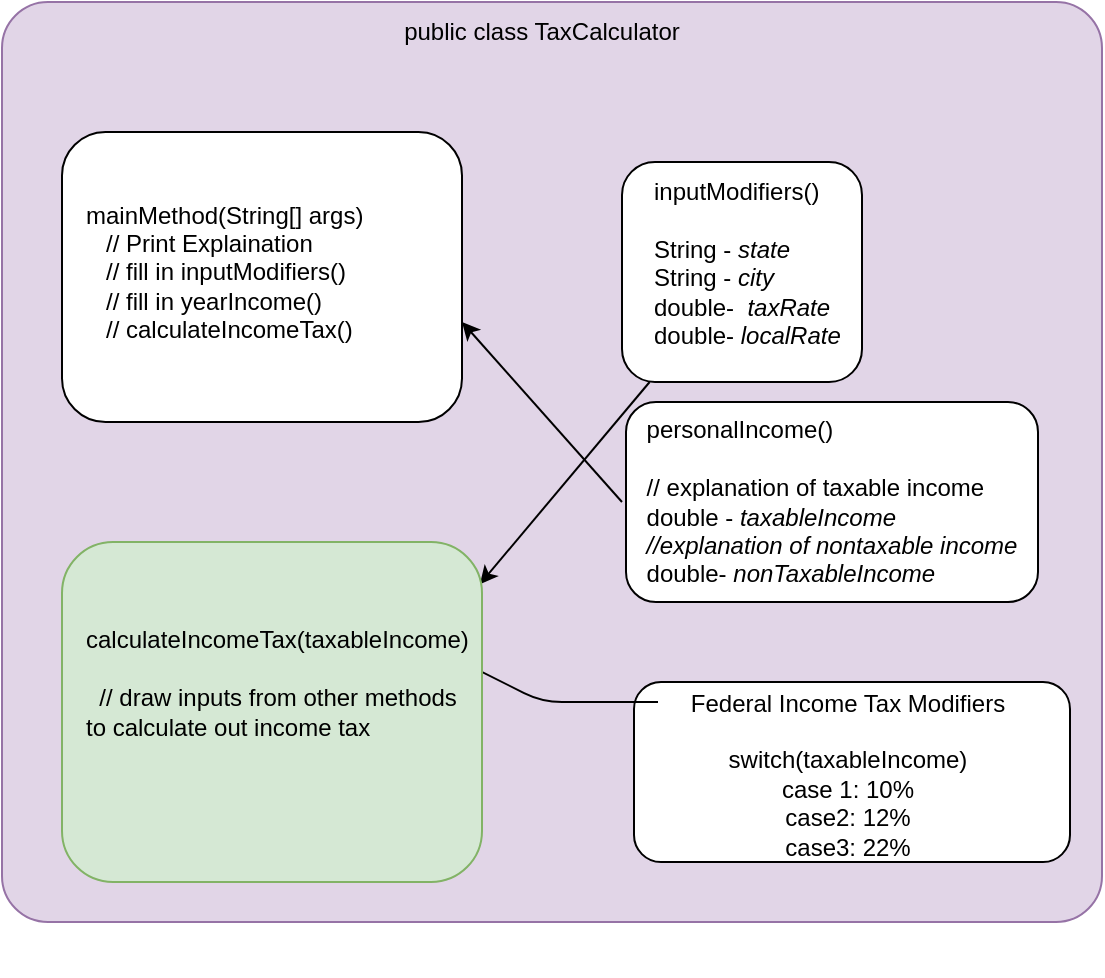 <mxfile version="14.6.0" type="github"><diagram id="C5RBs43oDa-KdzZeNtuy" name="Page-1"><mxGraphModel dx="1110" dy="795" grid="1" gridSize="10" guides="1" tooltips="1" connect="1" arrows="1" fold="1" page="1" pageScale="1" pageWidth="827" pageHeight="1169" math="0" shadow="0"><root><mxCell id="WIyWlLk6GJQsqaUBKTNV-0"/><mxCell id="WIyWlLk6GJQsqaUBKTNV-1" parent="WIyWlLk6GJQsqaUBKTNV-0"/><mxCell id="O-FUe2tZhlWHO-Ih4ih8-2" value="" style="rounded=1;whiteSpace=wrap;html=1;fillColor=#e1d5e7;strokeColor=#9673a6;arcSize=5;" vertex="1" parent="WIyWlLk6GJQsqaUBKTNV-1"><mxGeometry x="30" y="20" width="550" height="460" as="geometry"/></mxCell><mxCell id="O-FUe2tZhlWHO-Ih4ih8-3" value="public class TaxCalculator" style="text;html=1;strokeColor=none;fillColor=none;align=center;verticalAlign=middle;whiteSpace=wrap;rounded=0;" vertex="1" parent="WIyWlLk6GJQsqaUBKTNV-1"><mxGeometry x="160" y="20" width="280" height="30" as="geometry"/></mxCell><mxCell id="O-FUe2tZhlWHO-Ih4ih8-5" value="" style="rounded=1;whiteSpace=wrap;html=1;" vertex="1" parent="WIyWlLk6GJQsqaUBKTNV-1"><mxGeometry x="340" y="100" width="120" height="110" as="geometry"/></mxCell><mxCell id="O-FUe2tZhlWHO-Ih4ih8-6" value="&lt;div&gt;inputModifiers()&lt;/div&gt;&lt;div&gt;&lt;br&gt;&lt;/div&gt;&lt;div&gt;String - &lt;i&gt;state&lt;br&gt;&lt;/i&gt;String - &lt;i&gt;city&lt;/i&gt;&lt;br&gt;&lt;i&gt;&lt;/i&gt;&lt;/div&gt;&lt;div&gt;double-&amp;nbsp; &lt;i&gt;taxRate&lt;/i&gt;&lt;/div&gt;&lt;div&gt;double- &lt;i&gt;localRate&lt;/i&gt;&lt;br&gt;&lt;/div&gt;&lt;div&gt;&lt;br&gt;&lt;/div&gt;&lt;div&gt;&lt;br&gt;&lt;/div&gt;" style="text;html=1;strokeColor=none;fillColor=none;align=left;verticalAlign=middle;whiteSpace=wrap;rounded=0;" vertex="1" parent="WIyWlLk6GJQsqaUBKTNV-1"><mxGeometry x="354" y="120" width="120" height="90" as="geometry"/></mxCell><mxCell id="O-FUe2tZhlWHO-Ih4ih8-7" value="" style="rounded=1;whiteSpace=wrap;html=1;" vertex="1" parent="WIyWlLk6GJQsqaUBKTNV-1"><mxGeometry x="60" y="85" width="200" height="145" as="geometry"/></mxCell><mxCell id="O-FUe2tZhlWHO-Ih4ih8-8" value="&lt;div&gt;mainMethod(String[] args)&lt;/div&gt;&lt;div&gt;&amp;nbsp;&amp;nbsp; // Print Explaination&lt;/div&gt;&lt;div&gt;&amp;nbsp;&amp;nbsp; // fill in inputModifiers()&lt;/div&gt;&lt;div&gt;&amp;nbsp;&amp;nbsp; // fill in yearIncome()&lt;br&gt;&lt;/div&gt;&lt;div&gt;&amp;nbsp;&amp;nbsp; // calculateIncomeTax()&lt;br&gt;&lt;/div&gt;" style="text;html=1;strokeColor=none;fillColor=none;align=left;verticalAlign=middle;whiteSpace=wrap;rounded=0;" vertex="1" parent="WIyWlLk6GJQsqaUBKTNV-1"><mxGeometry x="70" y="90" width="180" height="130" as="geometry"/></mxCell><mxCell id="O-FUe2tZhlWHO-Ih4ih8-9" value="" style="rounded=1;whiteSpace=wrap;html=1;align=left;" vertex="1" parent="WIyWlLk6GJQsqaUBKTNV-1"><mxGeometry x="342" y="220" width="206" height="100" as="geometry"/></mxCell><mxCell id="O-FUe2tZhlWHO-Ih4ih8-11" value="&lt;div align=&quot;left&quot;&gt;personalIncome()&lt;/div&gt;&lt;div&gt;&lt;br&gt;&lt;/div&gt;&lt;div align=&quot;left&quot;&gt;// explanation of taxable income&lt;br&gt;&lt;/div&gt;&lt;div align=&quot;justify&quot;&gt;double - &lt;i&gt;taxableIncome&lt;/i&gt;&lt;/div&gt;&lt;div align=&quot;left&quot;&gt;&lt;i&gt;//explanation of nontaxable income&lt;br&gt;&lt;/i&gt;&lt;/div&gt;&lt;div align=&quot;left&quot;&gt;double- &lt;i&gt;nonTaxableIncome&lt;/i&gt;&lt;/div&gt;" style="text;html=1;strokeColor=none;fillColor=none;align=center;verticalAlign=middle;whiteSpace=wrap;rounded=0;" vertex="1" parent="WIyWlLk6GJQsqaUBKTNV-1"><mxGeometry x="340" y="240" width="210" height="60" as="geometry"/></mxCell><mxCell id="O-FUe2tZhlWHO-Ih4ih8-12" value="" style="rounded=1;whiteSpace=wrap;html=1;align=left;" vertex="1" parent="WIyWlLk6GJQsqaUBKTNV-1"><mxGeometry x="346" y="360" width="218" height="90" as="geometry"/></mxCell><mxCell id="O-FUe2tZhlWHO-Ih4ih8-13" value="&lt;div&gt;Federal Income Tax Modifiers&lt;/div&gt;&lt;div&gt;&lt;br&gt;&lt;/div&gt;&lt;div&gt;switch(taxableIncome)&lt;/div&gt;&lt;div&gt;case 1: 10%&lt;/div&gt;&lt;div&gt;case2: 12%&lt;/div&gt;&lt;div&gt;case3: 22%&lt;br&gt;&lt;/div&gt;&lt;div&gt;&lt;br&gt;&lt;/div&gt;&lt;div&gt;&lt;br&gt;&lt;/div&gt;&lt;div&gt;&lt;br&gt;&lt;/div&gt;&lt;div&gt;&lt;br&gt;&lt;/div&gt;" style="text;html=1;strokeColor=none;fillColor=none;align=center;verticalAlign=middle;whiteSpace=wrap;rounded=0;" vertex="1" parent="WIyWlLk6GJQsqaUBKTNV-1"><mxGeometry x="358" y="370" width="190" height="130" as="geometry"/></mxCell><mxCell id="O-FUe2tZhlWHO-Ih4ih8-15" value="" style="endArrow=classic;html=1;entryX=0.995;entryY=0.124;entryDx=0;entryDy=0;entryPerimeter=0;" edge="1" parent="WIyWlLk6GJQsqaUBKTNV-1" source="O-FUe2tZhlWHO-Ih4ih8-5" target="O-FUe2tZhlWHO-Ih4ih8-20"><mxGeometry width="50" height="50" relative="1" as="geometry"><mxPoint x="280" y="190" as="sourcePoint"/><mxPoint x="330" y="140" as="targetPoint"/></mxGeometry></mxCell><mxCell id="O-FUe2tZhlWHO-Ih4ih8-16" value="" style="endArrow=classic;html=1;exitX=0;exitY=0.5;exitDx=0;exitDy=0;" edge="1" parent="WIyWlLk6GJQsqaUBKTNV-1" source="O-FUe2tZhlWHO-Ih4ih8-11"><mxGeometry width="50" height="50" relative="1" as="geometry"><mxPoint x="210" y="230" as="sourcePoint"/><mxPoint x="260" y="180" as="targetPoint"/></mxGeometry></mxCell><mxCell id="O-FUe2tZhlWHO-Ih4ih8-17" value="" style="endArrow=classic;html=1;entryX=1;entryY=0.5;entryDx=0;entryDy=0;exitX=0;exitY=0;exitDx=0;exitDy=0;" edge="1" parent="WIyWlLk6GJQsqaUBKTNV-1" source="O-FUe2tZhlWHO-Ih4ih8-13"><mxGeometry width="50" height="50" relative="1" as="geometry"><mxPoint x="390" y="430" as="sourcePoint"/><mxPoint x="250" y="345" as="targetPoint"/><Array as="points"><mxPoint x="300" y="370"/></Array></mxGeometry></mxCell><mxCell id="O-FUe2tZhlWHO-Ih4ih8-20" value="" style="rounded=1;whiteSpace=wrap;html=1;align=left;fillColor=#d5e8d4;strokeColor=#82b366;" vertex="1" parent="WIyWlLk6GJQsqaUBKTNV-1"><mxGeometry x="60" y="290" width="210" height="170" as="geometry"/></mxCell><mxCell id="O-FUe2tZhlWHO-Ih4ih8-22" value="&lt;div&gt;calculateIncomeTax(taxableIncome)&lt;/div&gt;&lt;div&gt;&lt;br&gt;&lt;/div&gt;&lt;div&gt;&amp;nbsp; // draw inputs from other methods to calculate out income tax&lt;br&gt;&lt;/div&gt;&lt;div&gt;&lt;br&gt;&lt;/div&gt;&lt;div&gt;&lt;br&gt;&lt;/div&gt;" style="text;html=1;strokeColor=none;fillColor=none;align=left;verticalAlign=middle;whiteSpace=wrap;rounded=0;" vertex="1" parent="WIyWlLk6GJQsqaUBKTNV-1"><mxGeometry x="70" y="300" width="190" height="150" as="geometry"/></mxCell></root></mxGraphModel></diagram></mxfile>